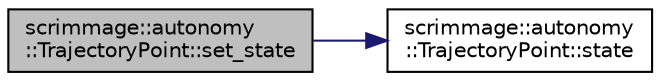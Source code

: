 digraph "scrimmage::autonomy::TrajectoryPoint::set_state"
{
 // LATEX_PDF_SIZE
  edge [fontname="Helvetica",fontsize="10",labelfontname="Helvetica",labelfontsize="10"];
  node [fontname="Helvetica",fontsize="10",shape=record];
  rankdir="LR";
  Node1 [label="scrimmage::autonomy\l::TrajectoryPoint::set_state",height=0.2,width=0.4,color="black", fillcolor="grey75", style="filled", fontcolor="black",tooltip=" "];
  Node1 -> Node2 [color="midnightblue",fontsize="10",style="solid",fontname="Helvetica"];
  Node2 [label="scrimmage::autonomy\l::TrajectoryPoint::state",height=0.2,width=0.4,color="black", fillcolor="white", style="filled",URL="$classscrimmage_1_1autonomy_1_1TrajectoryPoint.html#a683f9f13fd29794bb9287b42b8c22fc5",tooltip=" "];
}
